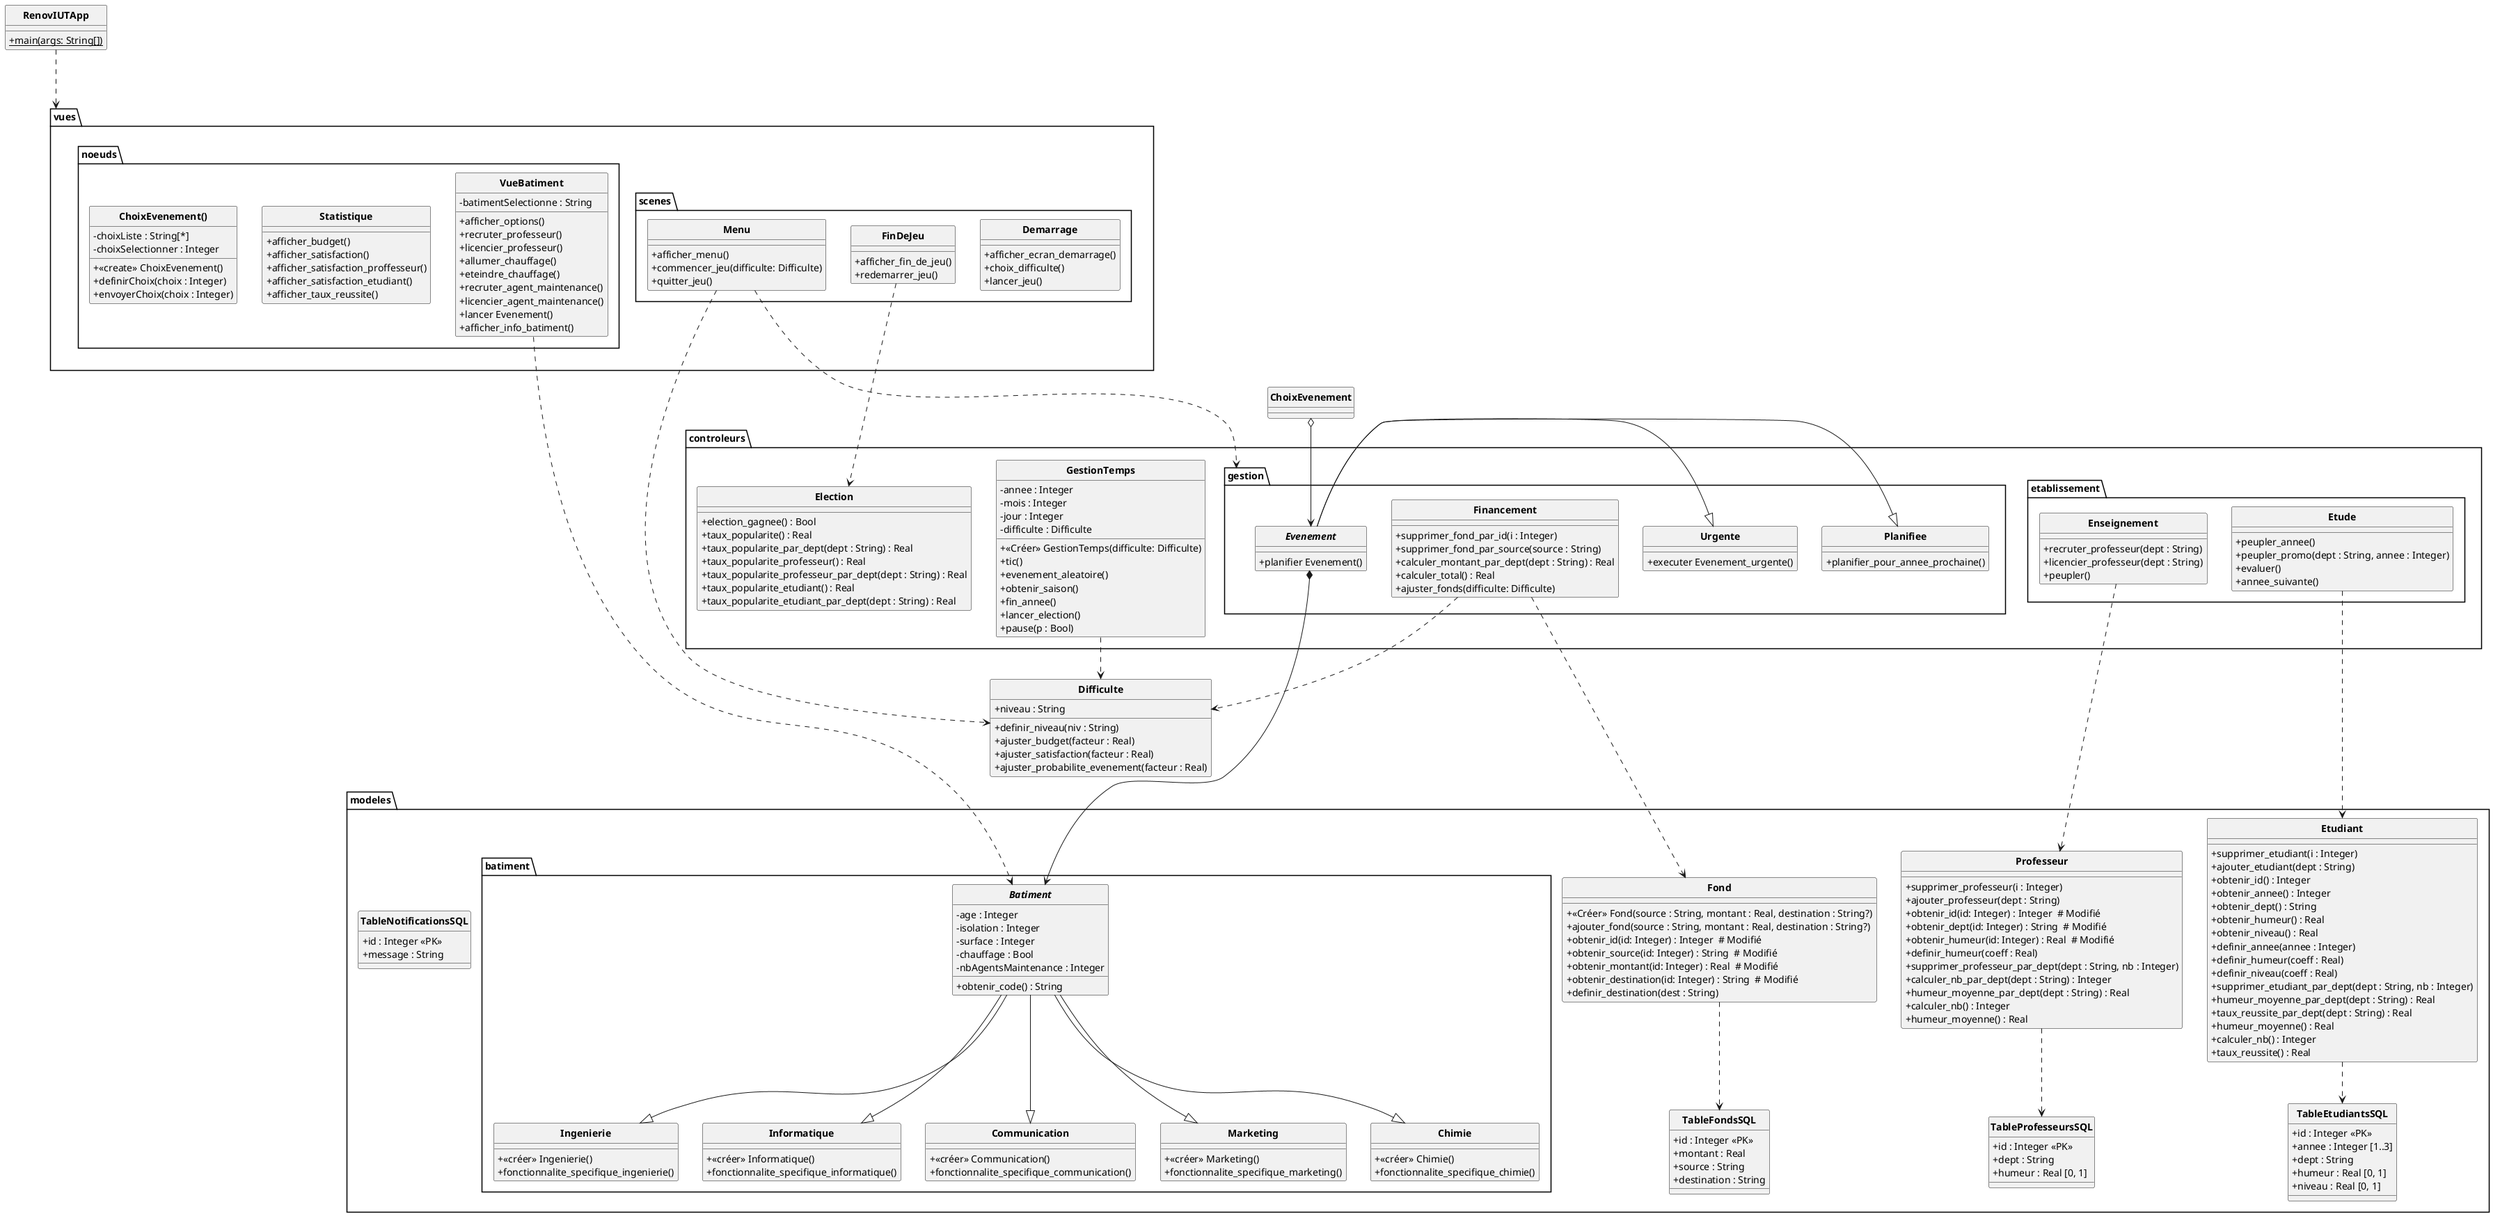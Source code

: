 @startuml RenovIUTApp

skinparam style strictuml
skinparam classAttributeIconSize 0
skinparam classFontStyle Bold
hide enum methods

class RenovIUTApp 
{
    + {static} main(args: String[])
}

package vues 
{
    package noeuds 
    {
        class VueBatiment 
        {
            - batimentSelectionne : String
            + afficher_options()
            + recruter_professeur()
            + licencier_professeur()
            + allumer_chauffage()
            + eteindre_chauffage()
            + recruter_agent_maintenance()
            + licencier_agent_maintenance()
            + lancer Evenement()
            + afficher_info_batiment()
        }

        class Statistique
        {
            + afficher_budget()
            + afficher_satisfaction()
            + afficher_satisfaction_proffesseur()
            + afficher_satisfaction_etudiant()
            + afficher_taux_reussite()
        }

        class ChoixEvenement()
        {
            - choixListe : String[*]
            - choixSelectionner : Integer
            + <<create>> ChoixEvenement()
            + definirChoix(choix : Integer)
            + envoyerChoix(choix : Integer)
            
        }
    }

    package scenes 
    {
        class Demarrage 
        {
            + afficher_ecran_demarrage()
            + choix_difficulte()
            + lancer_jeu()
        }

        class Menu 
        {
            + afficher_menu()
            + commencer_jeu(difficulte: Difficulte)
            + quitter_jeu()
        }

        class FinDeJeu 
        {
            + afficher_fin_de_jeu()
            + redemarrer_jeu()
        }
    }
}

package controleurs 
{
    class GestionTemps 
    {
        - annee : Integer
        - mois : Integer
        - jour : Integer
        - difficulte : Difficulte
        + <<Créer>> GestionTemps(difficulte: Difficulte)
        + tic()
        + evenement_aleatoire()
        + obtenir_saison()
        + fin_annee()
        + lancer_election()
        + pause(p : Bool)
    }

    package etablissement 
    {
        class Enseignement 
        {
            + recruter_professeur(dept : String)
            + licencier_professeur(dept : String)
            + peupler()
        }

        class Etude 
        {
            + peupler_annee()
            + peupler_promo(dept : String, annee : Integer)
            + evaluer()
            + annee_suivante()
        }
    }

    package gestion 
    {
        class Financement 
        {
            + supprimer_fond_par_id(i : Integer)
            + supprimer_fond_par_source(source : String)
            + calculer_montant_par_dept(dept : String) : Real
            + calculer_total() : Real
            + ajuster_fonds(difficulte: Difficulte)
        }

        abstract class Evenement 
        {
            + planifier Evenement()
        }

        class Planifiee 
        {
            + planifier_pour_annee_prochaine()
        }

        class Urgente 
        {
            + executer Evenement_urgente()
        }
    }

    class Election 
    {
        + election_gagnee() : Bool
        + taux_popularite() : Real
        + taux_popularite_par_dept(dept : String) : Real
        + taux_popularite_professeur() : Real
        + taux_popularite_professeur_par_dept(dept : String) : Real
        + taux_popularite_etudiant() : Real
        + taux_popularite_etudiant_par_dept(dept : String) : Real
    }
}

package modeles 
{
    package batiment 
    {
        abstract class Batiment 
        {
            - age : Integer
            - isolation : Integer
            - surface : Integer
            - chauffage : Bool
            - nbAgentsMaintenance : Integer
            + obtenir_code() : String
        }

        class Informatique 
        {
            + <<créer>> Informatique()
            + fonctionnalite_specifique_informatique()
        }

        class Communication 
        {
            + <<créer>> Communication()
            + fonctionnalite_specifique_communication()
        }

        class Marketing 
        {
            + <<créer>> Marketing()
            + fonctionnalite_specifique_marketing()
        }

        class Chimie 
        {
            + <<créer>> Chimie()
            + fonctionnalite_specifique_chimie()
        }

        class Ingenierie 
        {
            + <<créer>> Ingenierie()
            + fonctionnalite_specifique_ingenierie()
        }
    }

    class Etudiant 
    {
        + supprimer_etudiant(i : Integer)
        + ajouter_etudiant(dept : String)
        + obtenir_id() : Integer
        + obtenir_annee() : Integer
        + obtenir_dept() : String
        + obtenir_humeur() : Real
        + obtenir_niveau() : Real
        + definir_annee(annee : Integer)
        + definir_humeur(coeff : Real)
        + definir_niveau(coeff : Real)
        + supprimer_etudiant_par_dept(dept : String, nb : Integer)
        + humeur_moyenne_par_dept(dept : String) : Real
        + taux_reussite_par_dept(dept : String) : Real
        + humeur_moyenne() : Real
        + calculer_nb() : Integer
        + taux_reussite() : Real
    }

    class Professeur 
    {
        + supprimer_professeur(i : Integer)
        + ajouter_professeur(dept : String)
        + obtenir_id(id: Integer) : Integer  # Modifié
        + obtenir_dept(id: Integer) : String  # Modifié
        + obtenir_humeur(id: Integer) : Real  # Modifié
        + definir_humeur(coeff : Real)
        + supprimer_professeur_par_dept(dept : String, nb : Integer)
        + calculer_nb_par_dept(dept : String) : Integer
        + humeur_moyenne_par_dept(dept : String) : Real
        + calculer_nb() : Integer
        + humeur_moyenne() : Real
    }

    class Fond 
    {
        + <<Créer>> Fond(source : String, montant : Real, destination : String?)
        + ajouter_fond(source : String, montant : Real, destination : String?)
        + obtenir_id(id: Integer) : Integer  # Modifié
        + obtenir_source(id: Integer) : String  # Modifié
        + obtenir_montant(id: Integer) : Real  # Modifié
        + obtenir_destination(id: Integer) : String  # Modifié
        + definir_destination(dest : String)
    }

    class TableEtudiantsSQL 
    {
        + id : Integer <<PK>>
        + annee : Integer [1..3]
        + dept : String
        + humeur : Real [0, 1]
        + niveau : Real [0, 1]
    }

    class TableProfesseursSQL 
    {
        + id : Integer <<PK>>
        + dept : String
        + humeur : Real [0, 1]
    }

    class TableFondsSQL 
    {
        + id : Integer <<PK>>
        + montant : Real
        + source : String
        + destination : String
    }

    class TableNotificationsSQL 
    {
        + id : Integer <<PK>>
        + message : String
    }
}

class Difficulte 
{
    + niveau : String
    + definir_niveau(niv : String)
    + ajuster_budget(facteur : Real)
    + ajuster_satisfaction(facteur : Real)
    + ajuster_probabilite_evenement(facteur : Real)
}




RenovIUTApp ...> vues
VueBatiment ...> Batiment
Menu ...> gestion
FinDeJeu ..> Election
Etude ..> Etudiant
Enseignement ..> Professeur
Financement ..> Fond 
Evenement *---> Batiment
Etudiant ..> TableEtudiantsSQL
Professeur ..> TableProfesseursSQL
Fond ..> TableFondsSQL
ChoixEvenement o--> Evenement

Batiment --|> Informatique
Batiment --|> Communication
Batiment --|> Marketing
Batiment --|> Chimie
Batiment --|> Ingenierie
Evenement -|> Urgente 
Evenement -|> Planifiee

GestionTemps ..> Difficulte
Financement ..> Difficulte
Menu ..> Difficulte

@enduml
